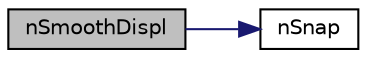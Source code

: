 digraph "nSmoothDispl"
{
  bgcolor="transparent";
  edge [fontname="Helvetica",fontsize="10",labelfontname="Helvetica",labelfontsize="10"];
  node [fontname="Helvetica",fontsize="10",shape=record];
  rankdir="LR";
  Node1 [label="nSmoothDispl",height=0.2,width=0.4,color="black", fillcolor="grey75", style="filled", fontcolor="black"];
  Node1 -> Node2 [color="midnightblue",fontsize="10",style="solid",fontname="Helvetica"];
  Node2 [label="nSnap",height=0.2,width=0.4,color="black",URL="$a02439.html#a862889cc4e65428ad3c219ea17235bc5",tooltip="Maximum number of snapping relaxation iterations. Should stop. "];
}
